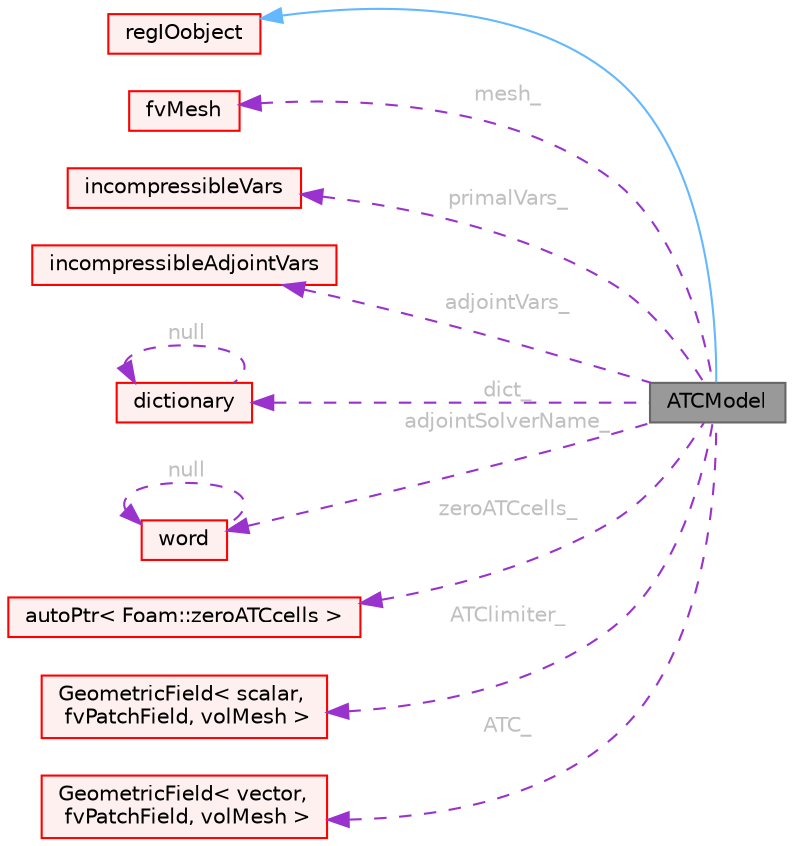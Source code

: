 digraph "ATCModel"
{
 // LATEX_PDF_SIZE
  bgcolor="transparent";
  edge [fontname=Helvetica,fontsize=10,labelfontname=Helvetica,labelfontsize=10];
  node [fontname=Helvetica,fontsize=10,shape=box,height=0.2,width=0.4];
  rankdir="LR";
  Node1 [id="Node000001",label="ATCModel",height=0.2,width=0.4,color="gray40", fillcolor="grey60", style="filled", fontcolor="black",tooltip="Base class for selecting the adjoint transpose convection model. Inherits from regIOobject to add loo..."];
  Node2 -> Node1 [id="edge1_Node000001_Node000002",dir="back",color="steelblue1",style="solid",tooltip=" "];
  Node2 [id="Node000002",label="regIOobject",height=0.2,width=0.4,color="red", fillcolor="#FFF0F0", style="filled",URL="$classFoam_1_1regIOobject.html",tooltip="regIOobject is an abstract class derived from IOobject to handle automatic object registration with t..."];
  Node7 -> Node1 [id="edge2_Node000001_Node000007",dir="back",color="darkorchid3",style="dashed",tooltip=" ",label=" mesh_",fontcolor="grey" ];
  Node7 [id="Node000007",label="fvMesh",height=0.2,width=0.4,color="red", fillcolor="#FFF0F0", style="filled",URL="$classFoam_1_1fvMesh.html",tooltip="Mesh data needed to do the Finite Volume discretisation."];
  Node54 -> Node1 [id="edge3_Node000001_Node000054",dir="back",color="darkorchid3",style="dashed",tooltip=" ",label=" primalVars_",fontcolor="grey" ];
  Node54 [id="Node000054",label="incompressibleVars",height=0.2,width=0.4,color="red", fillcolor="#FFF0F0", style="filled",URL="$classFoam_1_1incompressibleVars.html",tooltip="Base class for solution control classes."];
  Node65 -> Node1 [id="edge4_Node000001_Node000065",dir="back",color="darkorchid3",style="dashed",tooltip=" ",label=" adjointVars_",fontcolor="grey" ];
  Node65 [id="Node000065",label="incompressibleAdjointVars",height=0.2,width=0.4,color="red", fillcolor="#FFF0F0", style="filled",URL="$classFoam_1_1incompressibleAdjointVars.html",tooltip="Class including all adjoint fields for incompressible flows."];
  Node22 -> Node1 [id="edge5_Node000001_Node000022",dir="back",color="darkorchid3",style="dashed",tooltip=" ",label=" dict_",fontcolor="grey" ];
  Node22 [id="Node000022",label="dictionary",height=0.2,width=0.4,color="red", fillcolor="#FFF0F0", style="filled",URL="$classFoam_1_1dictionary.html",tooltip="A list of keyword definitions, which are a keyword followed by a number of values (eg,..."];
  Node22 -> Node22 [id="edge6_Node000022_Node000022",dir="back",color="darkorchid3",style="dashed",tooltip=" ",label=" null",fontcolor="grey" ];
  Node14 -> Node1 [id="edge7_Node000001_Node000014",dir="back",color="darkorchid3",style="dashed",tooltip=" ",label=" adjointSolverName_",fontcolor="grey" ];
  Node14 [id="Node000014",label="word",height=0.2,width=0.4,color="red", fillcolor="#FFF0F0", style="filled",URL="$classFoam_1_1word.html",tooltip="A class for handling words, derived from Foam::string."];
  Node14 -> Node14 [id="edge8_Node000014_Node000014",dir="back",color="darkorchid3",style="dashed",tooltip=" ",label=" null",fontcolor="grey" ];
  Node73 -> Node1 [id="edge9_Node000001_Node000073",dir="back",color="darkorchid3",style="dashed",tooltip=" ",label=" zeroATCcells_",fontcolor="grey" ];
  Node73 [id="Node000073",label="autoPtr\< Foam::zeroATCcells \>",height=0.2,width=0.4,color="red", fillcolor="#FFF0F0", style="filled",URL="$classFoam_1_1autoPtr.html",tooltip=" "];
  Node74 -> Node1 [id="edge10_Node000001_Node000074",dir="back",color="darkorchid3",style="dashed",tooltip=" ",label=" ATClimiter_",fontcolor="grey" ];
  Node74 [id="Node000074",label="GeometricField\< scalar,\l fvPatchField, volMesh \>",height=0.2,width=0.4,color="red", fillcolor="#FFF0F0", style="filled",URL="$classFoam_1_1GeometricField.html",tooltip=" "];
  Node76 -> Node1 [id="edge11_Node000001_Node000076",dir="back",color="darkorchid3",style="dashed",tooltip=" ",label=" ATC_",fontcolor="grey" ];
  Node76 [id="Node000076",label="GeometricField\< vector,\l fvPatchField, volMesh \>",height=0.2,width=0.4,color="red", fillcolor="#FFF0F0", style="filled",URL="$classFoam_1_1GeometricField.html",tooltip=" "];
}
